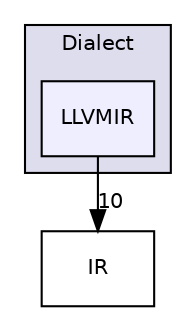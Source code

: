 digraph "include/mlir/Dialect/LLVMIR" {
  bgcolor=transparent;
  compound=true
  node [ fontsize="10", fontname="Helvetica"];
  edge [ labelfontsize="10", labelfontname="Helvetica"];
  subgraph clusterdir_d07a6fac82475a065a3b2953573f00a0 {
    graph [ bgcolor="#ddddee", pencolor="black", label="Dialect" fontname="Helvetica", fontsize="10", URL="dir_d07a6fac82475a065a3b2953573f00a0.html"]
  dir_8363a04659a248511e559fc4df76a233 [shape=box, label="LLVMIR", style="filled", fillcolor="#eeeeff", pencolor="black", URL="dir_8363a04659a248511e559fc4df76a233.html"];
  }
  dir_84ef7c054b4edc3447cfba80cee80f65 [shape=box label="IR" URL="dir_84ef7c054b4edc3447cfba80cee80f65.html"];
  dir_8363a04659a248511e559fc4df76a233->dir_84ef7c054b4edc3447cfba80cee80f65 [headlabel="10", labeldistance=1.5 headhref="dir_000035_000032.html"];
}
